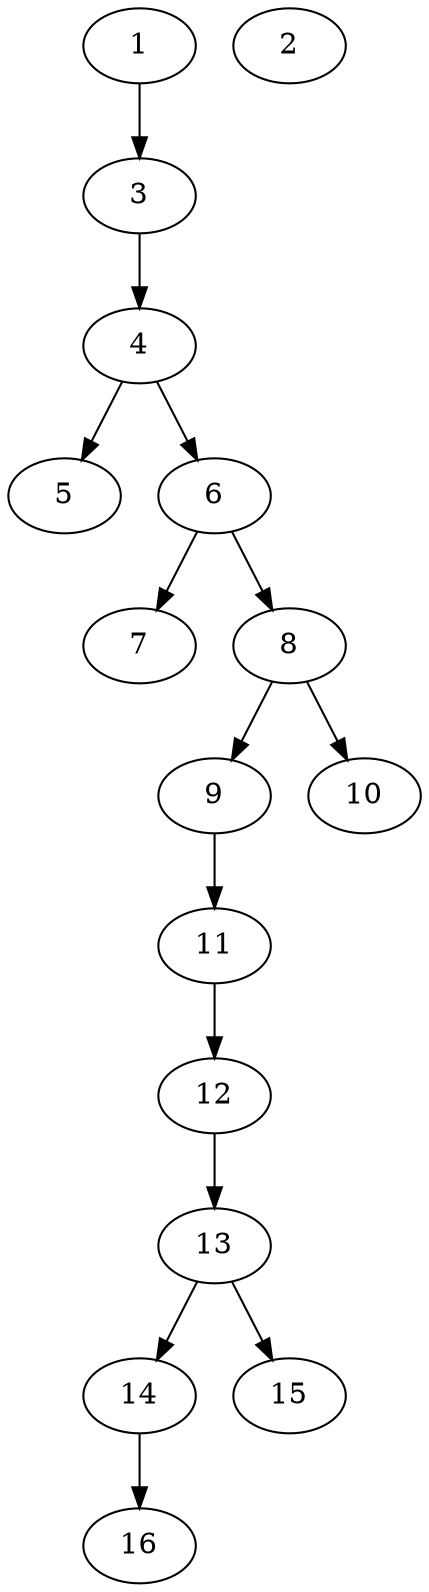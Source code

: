 // DAG (tier=1-easy, mode=compute, n=16, ccr=0.276, fat=0.370, density=0.323, regular=0.676, jump=0.028, mindata=262144, maxdata=2097152)
// DAG automatically generated by daggen at Sun Aug 24 16:33:32 2025
// /home/ermia/Project/Environments/daggen/bin/daggen --dot --ccr 0.276 --fat 0.370 --regular 0.676 --density 0.323 --jump 0.028 --mindata 262144 --maxdata 2097152 -n 16 
digraph G {
  1 [size="8654520296931328000", alpha="0.06", expect_size="4327260148465664000"]
  1 -> 3 [size ="33722413875200"]
  2 [size="340606548843692032", alpha="0.07", expect_size="170303274421846016"]
  3 [size="4161404541794141", alpha="0.10", expect_size="2080702270897070"]
  3 -> 4 [size ="2851195584512"]
  4 [size="208543207656015", alpha="0.12", expect_size="104271603828007"]
  4 -> 5 [size ="4494817492992"]
  4 -> 6 [size ="4494817492992"]
  5 [size="77119531703433", alpha="0.12", expect_size="38559765851716"]
  6 [size="480742059281339", alpha="0.18", expect_size="240371029640669"]
  6 -> 7 [size ="34262774448128"]
  6 -> 8 [size ="34262774448128"]
  7 [size="68273320035908928", alpha="0.07", expect_size="34136660017954464"]
  8 [size="1668435107776317", alpha="0.00", expect_size="834217553888158"]
  8 -> 9 [size ="800952680448"]
  8 -> 10 [size ="800952680448"]
  9 [size="22730872092949312", alpha="0.14", expect_size="11365436046474656"]
  9 -> 11 [size ="9443232186368"]
  10 [size="58454439400308736", alpha="0.05", expect_size="29227219700154368"]
  11 [size="357354762003283968", alpha="0.10", expect_size="178677381001641984"]
  11 -> 12 [size ="4028620603392"]
  12 [size="255369752991435", alpha="0.09", expect_size="127684876495717"]
  12 -> 13 [size ="4819792166912"]
  13 [size="1023961595350223", alpha="0.03", expect_size="511980797675111"]
  13 -> 14 [size ="2939905114112"]
  13 -> 15 [size ="2939905114112"]
  14 [size="21825489430417", alpha="0.20", expect_size="10912744715208"]
  14 -> 16 [size ="1956969971712"]
  15 [size="9155982834970656768", alpha="0.01", expect_size="4577991417485328384"]
  16 [size="243718992953344000", alpha="0.13", expect_size="121859496476672000"]
}